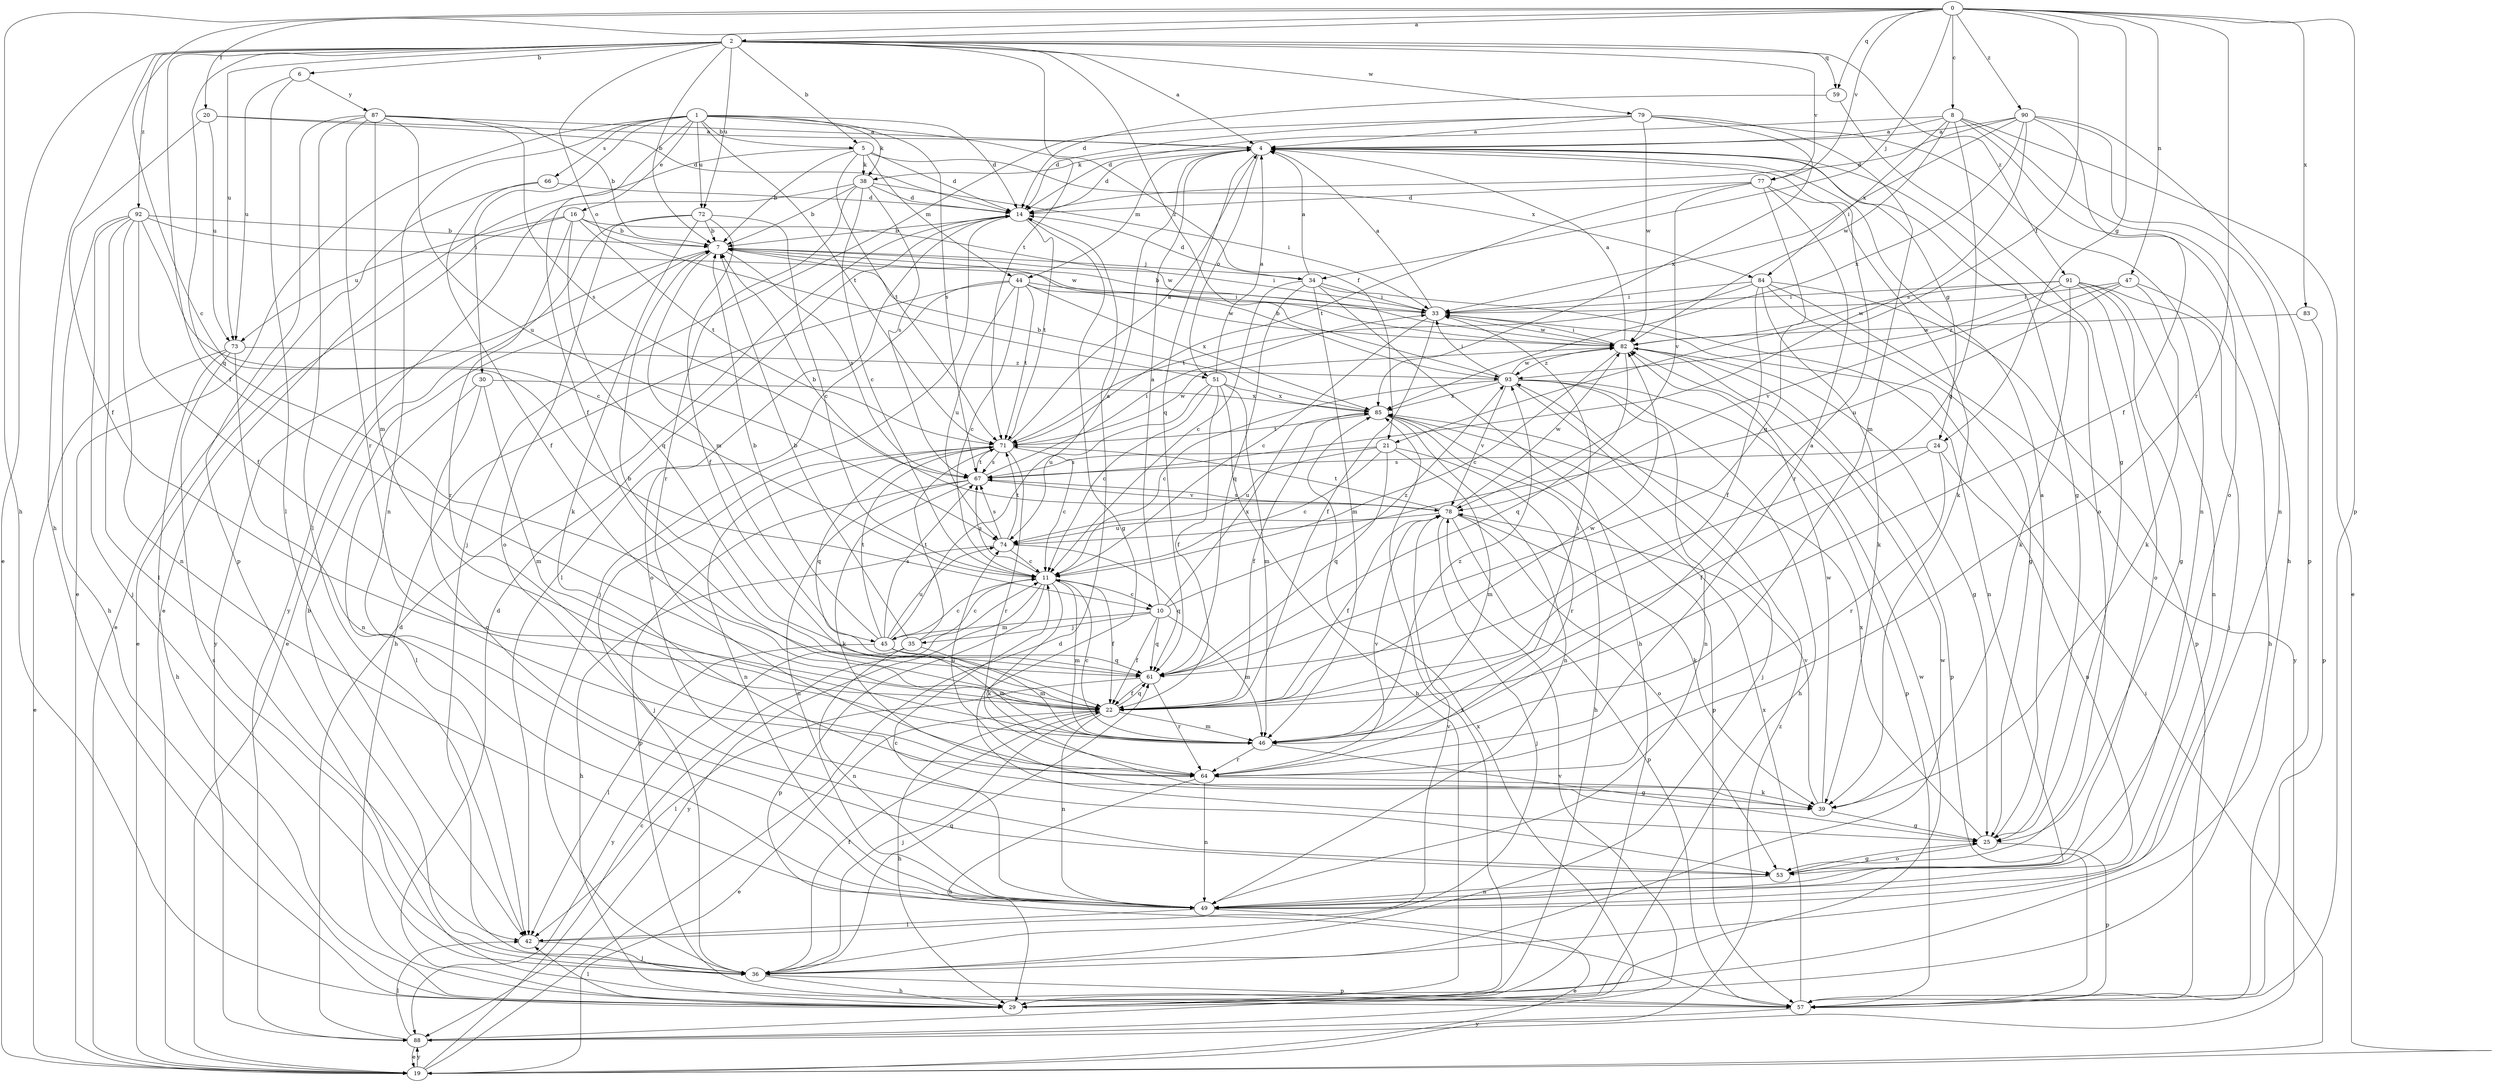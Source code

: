 strict digraph  {
0;
1;
2;
4;
5;
6;
7;
8;
10;
11;
14;
16;
19;
20;
21;
22;
24;
25;
29;
30;
33;
34;
35;
36;
38;
39;
42;
44;
45;
46;
47;
49;
51;
53;
57;
59;
61;
64;
66;
67;
71;
72;
73;
74;
77;
78;
79;
82;
83;
84;
85;
87;
88;
90;
91;
92;
93;
0 -> 2  [label=a];
0 -> 8  [label=c];
0 -> 10  [label=c];
0 -> 20  [label=f];
0 -> 21  [label=f];
0 -> 24  [label=g];
0 -> 29  [label=h];
0 -> 34  [label=j];
0 -> 47  [label=n];
0 -> 57  [label=p];
0 -> 59  [label=q];
0 -> 64  [label=r];
0 -> 77  [label=v];
0 -> 83  [label=x];
0 -> 90  [label=z];
1 -> 5  [label=b];
1 -> 14  [label=d];
1 -> 16  [label=e];
1 -> 19  [label=e];
1 -> 21  [label=f];
1 -> 22  [label=f];
1 -> 30  [label=i];
1 -> 38  [label=k];
1 -> 49  [label=n];
1 -> 66  [label=s];
1 -> 67  [label=s];
1 -> 71  [label=t];
1 -> 72  [label=u];
2 -> 4  [label=a];
2 -> 5  [label=b];
2 -> 6  [label=b];
2 -> 7  [label=b];
2 -> 19  [label=e];
2 -> 22  [label=f];
2 -> 29  [label=h];
2 -> 51  [label=o];
2 -> 59  [label=q];
2 -> 61  [label=q];
2 -> 71  [label=t];
2 -> 72  [label=u];
2 -> 73  [label=u];
2 -> 77  [label=v];
2 -> 79  [label=w];
2 -> 91  [label=z];
2 -> 92  [label=z];
2 -> 93  [label=z];
4 -> 14  [label=d];
4 -> 24  [label=g];
4 -> 25  [label=g];
4 -> 38  [label=k];
4 -> 44  [label=m];
4 -> 51  [label=o];
4 -> 53  [label=o];
4 -> 61  [label=q];
5 -> 7  [label=b];
5 -> 14  [label=d];
5 -> 19  [label=e];
5 -> 38  [label=k];
5 -> 44  [label=m];
5 -> 71  [label=t];
5 -> 84  [label=x];
6 -> 42  [label=l];
6 -> 73  [label=u];
6 -> 87  [label=y];
7 -> 33  [label=i];
7 -> 34  [label=j];
7 -> 45  [label=m];
7 -> 67  [label=s];
7 -> 88  [label=y];
8 -> 4  [label=a];
8 -> 14  [label=d];
8 -> 19  [label=e];
8 -> 29  [label=h];
8 -> 53  [label=o];
8 -> 61  [label=q];
8 -> 82  [label=w];
8 -> 84  [label=x];
10 -> 4  [label=a];
10 -> 22  [label=f];
10 -> 35  [label=j];
10 -> 45  [label=m];
10 -> 46  [label=m];
10 -> 61  [label=q];
10 -> 85  [label=x];
10 -> 93  [label=z];
11 -> 10  [label=c];
11 -> 22  [label=f];
11 -> 39  [label=k];
11 -> 46  [label=m];
11 -> 57  [label=p];
11 -> 67  [label=s];
11 -> 88  [label=y];
14 -> 7  [label=b];
14 -> 25  [label=g];
14 -> 36  [label=j];
14 -> 42  [label=l];
14 -> 71  [label=t];
16 -> 7  [label=b];
16 -> 19  [label=e];
16 -> 61  [label=q];
16 -> 64  [label=r];
16 -> 71  [label=t];
16 -> 73  [label=u];
16 -> 82  [label=w];
19 -> 11  [label=c];
19 -> 14  [label=d];
19 -> 33  [label=i];
19 -> 88  [label=y];
19 -> 93  [label=z];
20 -> 4  [label=a];
20 -> 14  [label=d];
20 -> 22  [label=f];
20 -> 73  [label=u];
21 -> 11  [label=c];
21 -> 46  [label=m];
21 -> 61  [label=q];
21 -> 64  [label=r];
21 -> 67  [label=s];
21 -> 74  [label=u];
22 -> 7  [label=b];
22 -> 19  [label=e];
22 -> 29  [label=h];
22 -> 36  [label=j];
22 -> 46  [label=m];
22 -> 49  [label=n];
22 -> 61  [label=q];
22 -> 82  [label=w];
24 -> 22  [label=f];
24 -> 49  [label=n];
24 -> 64  [label=r];
24 -> 67  [label=s];
25 -> 4  [label=a];
25 -> 53  [label=o];
25 -> 57  [label=p];
25 -> 85  [label=x];
29 -> 14  [label=d];
29 -> 42  [label=l];
29 -> 82  [label=w];
29 -> 85  [label=x];
30 -> 42  [label=l];
30 -> 46  [label=m];
30 -> 53  [label=o];
30 -> 85  [label=x];
33 -> 4  [label=a];
33 -> 7  [label=b];
33 -> 11  [label=c];
33 -> 22  [label=f];
33 -> 82  [label=w];
34 -> 4  [label=a];
34 -> 11  [label=c];
34 -> 14  [label=d];
34 -> 29  [label=h];
34 -> 33  [label=i];
34 -> 46  [label=m];
34 -> 49  [label=n];
34 -> 61  [label=q];
35 -> 7  [label=b];
35 -> 11  [label=c];
35 -> 46  [label=m];
35 -> 49  [label=n];
35 -> 71  [label=t];
35 -> 88  [label=y];
36 -> 7  [label=b];
36 -> 22  [label=f];
36 -> 29  [label=h];
36 -> 57  [label=p];
36 -> 61  [label=q];
36 -> 82  [label=w];
38 -> 7  [label=b];
38 -> 11  [label=c];
38 -> 14  [label=d];
38 -> 33  [label=i];
38 -> 64  [label=r];
38 -> 67  [label=s];
38 -> 88  [label=y];
39 -> 25  [label=g];
39 -> 78  [label=v];
39 -> 82  [label=w];
42 -> 36  [label=j];
42 -> 78  [label=v];
44 -> 11  [label=c];
44 -> 29  [label=h];
44 -> 33  [label=i];
44 -> 53  [label=o];
44 -> 71  [label=t];
44 -> 74  [label=u];
44 -> 82  [label=w];
44 -> 85  [label=x];
45 -> 4  [label=a];
45 -> 7  [label=b];
45 -> 11  [label=c];
45 -> 42  [label=l];
45 -> 46  [label=m];
45 -> 61  [label=q];
45 -> 67  [label=s];
45 -> 71  [label=t];
45 -> 74  [label=u];
46 -> 4  [label=a];
46 -> 11  [label=c];
46 -> 25  [label=g];
46 -> 33  [label=i];
46 -> 64  [label=r];
46 -> 93  [label=z];
47 -> 29  [label=h];
47 -> 33  [label=i];
47 -> 39  [label=k];
47 -> 74  [label=u];
47 -> 78  [label=v];
49 -> 11  [label=c];
49 -> 19  [label=e];
49 -> 42  [label=l];
51 -> 4  [label=a];
51 -> 11  [label=c];
51 -> 22  [label=f];
51 -> 29  [label=h];
51 -> 46  [label=m];
51 -> 74  [label=u];
51 -> 85  [label=x];
53 -> 25  [label=g];
53 -> 49  [label=n];
57 -> 85  [label=x];
57 -> 88  [label=y];
59 -> 14  [label=d];
59 -> 25  [label=g];
61 -> 22  [label=f];
61 -> 42  [label=l];
61 -> 64  [label=r];
64 -> 29  [label=h];
64 -> 39  [label=k];
64 -> 49  [label=n];
64 -> 74  [label=u];
64 -> 78  [label=v];
66 -> 14  [label=d];
66 -> 19  [label=e];
66 -> 22  [label=f];
67 -> 33  [label=i];
67 -> 39  [label=k];
67 -> 49  [label=n];
67 -> 57  [label=p];
67 -> 71  [label=t];
67 -> 78  [label=v];
71 -> 4  [label=a];
71 -> 11  [label=c];
71 -> 36  [label=j];
71 -> 49  [label=n];
71 -> 61  [label=q];
71 -> 64  [label=r];
71 -> 67  [label=s];
71 -> 82  [label=w];
72 -> 7  [label=b];
72 -> 11  [label=c];
72 -> 19  [label=e];
72 -> 22  [label=f];
72 -> 39  [label=k];
72 -> 53  [label=o];
73 -> 19  [label=e];
73 -> 29  [label=h];
73 -> 49  [label=n];
73 -> 93  [label=z];
73 -> 36  [label=s];
74 -> 11  [label=c];
74 -> 29  [label=h];
74 -> 61  [label=q];
74 -> 67  [label=s];
74 -> 71  [label=t];
77 -> 14  [label=d];
77 -> 39  [label=k];
77 -> 61  [label=q];
77 -> 64  [label=r];
77 -> 71  [label=t];
77 -> 78  [label=v];
78 -> 7  [label=b];
78 -> 22  [label=f];
78 -> 36  [label=j];
78 -> 39  [label=k];
78 -> 53  [label=o];
78 -> 57  [label=p];
78 -> 67  [label=s];
78 -> 71  [label=t];
78 -> 74  [label=u];
78 -> 82  [label=w];
79 -> 4  [label=a];
79 -> 14  [label=d];
79 -> 36  [label=j];
79 -> 46  [label=m];
79 -> 49  [label=n];
79 -> 82  [label=w];
79 -> 85  [label=x];
82 -> 4  [label=a];
82 -> 11  [label=c];
82 -> 25  [label=g];
82 -> 33  [label=i];
82 -> 57  [label=p];
82 -> 61  [label=q];
82 -> 93  [label=z];
83 -> 57  [label=p];
83 -> 82  [label=w];
84 -> 22  [label=f];
84 -> 25  [label=g];
84 -> 33  [label=i];
84 -> 39  [label=k];
84 -> 57  [label=p];
84 -> 71  [label=t];
84 -> 88  [label=y];
85 -> 7  [label=b];
85 -> 22  [label=f];
85 -> 29  [label=h];
85 -> 49  [label=n];
85 -> 57  [label=p];
85 -> 71  [label=t];
87 -> 4  [label=a];
87 -> 7  [label=b];
87 -> 42  [label=l];
87 -> 46  [label=m];
87 -> 57  [label=p];
87 -> 64  [label=r];
87 -> 67  [label=s];
87 -> 74  [label=u];
88 -> 14  [label=d];
88 -> 19  [label=e];
88 -> 42  [label=l];
88 -> 78  [label=v];
88 -> 85  [label=x];
90 -> 4  [label=a];
90 -> 14  [label=d];
90 -> 22  [label=f];
90 -> 33  [label=i];
90 -> 49  [label=n];
90 -> 57  [label=p];
90 -> 67  [label=s];
90 -> 85  [label=x];
91 -> 25  [label=g];
91 -> 33  [label=i];
91 -> 36  [label=j];
91 -> 39  [label=k];
91 -> 49  [label=n];
91 -> 53  [label=o];
91 -> 82  [label=w];
91 -> 93  [label=z];
92 -> 7  [label=b];
92 -> 11  [label=c];
92 -> 22  [label=f];
92 -> 29  [label=h];
92 -> 36  [label=j];
92 -> 42  [label=l];
92 -> 49  [label=n];
92 -> 82  [label=w];
93 -> 7  [label=b];
93 -> 11  [label=c];
93 -> 29  [label=h];
93 -> 33  [label=i];
93 -> 36  [label=j];
93 -> 49  [label=n];
93 -> 57  [label=p];
93 -> 78  [label=v];
93 -> 82  [label=w];
93 -> 85  [label=x];
}
